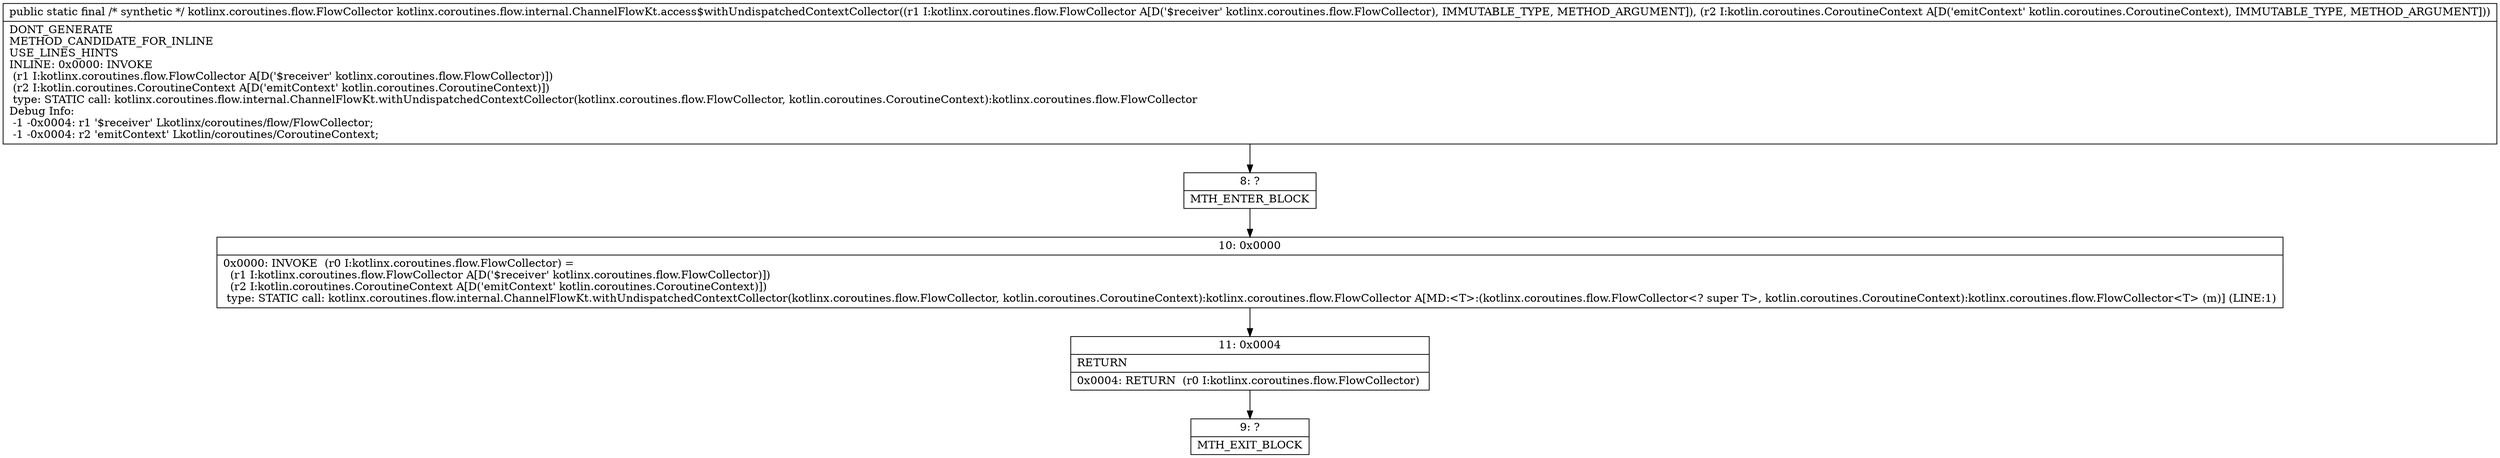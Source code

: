 digraph "CFG forkotlinx.coroutines.flow.internal.ChannelFlowKt.access$withUndispatchedContextCollector(Lkotlinx\/coroutines\/flow\/FlowCollector;Lkotlin\/coroutines\/CoroutineContext;)Lkotlinx\/coroutines\/flow\/FlowCollector;" {
Node_8 [shape=record,label="{8\:\ ?|MTH_ENTER_BLOCK\l}"];
Node_10 [shape=record,label="{10\:\ 0x0000|0x0000: INVOKE  (r0 I:kotlinx.coroutines.flow.FlowCollector) = \l  (r1 I:kotlinx.coroutines.flow.FlowCollector A[D('$receiver' kotlinx.coroutines.flow.FlowCollector)])\l  (r2 I:kotlin.coroutines.CoroutineContext A[D('emitContext' kotlin.coroutines.CoroutineContext)])\l type: STATIC call: kotlinx.coroutines.flow.internal.ChannelFlowKt.withUndispatchedContextCollector(kotlinx.coroutines.flow.FlowCollector, kotlin.coroutines.CoroutineContext):kotlinx.coroutines.flow.FlowCollector A[MD:\<T\>:(kotlinx.coroutines.flow.FlowCollector\<? super T\>, kotlin.coroutines.CoroutineContext):kotlinx.coroutines.flow.FlowCollector\<T\> (m)] (LINE:1)\l}"];
Node_11 [shape=record,label="{11\:\ 0x0004|RETURN\l|0x0004: RETURN  (r0 I:kotlinx.coroutines.flow.FlowCollector) \l}"];
Node_9 [shape=record,label="{9\:\ ?|MTH_EXIT_BLOCK\l}"];
MethodNode[shape=record,label="{public static final \/* synthetic *\/ kotlinx.coroutines.flow.FlowCollector kotlinx.coroutines.flow.internal.ChannelFlowKt.access$withUndispatchedContextCollector((r1 I:kotlinx.coroutines.flow.FlowCollector A[D('$receiver' kotlinx.coroutines.flow.FlowCollector), IMMUTABLE_TYPE, METHOD_ARGUMENT]), (r2 I:kotlin.coroutines.CoroutineContext A[D('emitContext' kotlin.coroutines.CoroutineContext), IMMUTABLE_TYPE, METHOD_ARGUMENT]))  | DONT_GENERATE\lMETHOD_CANDIDATE_FOR_INLINE\lUSE_LINES_HINTS\lINLINE: 0x0000: INVOKE  \l  (r1 I:kotlinx.coroutines.flow.FlowCollector A[D('$receiver' kotlinx.coroutines.flow.FlowCollector)])\l  (r2 I:kotlin.coroutines.CoroutineContext A[D('emitContext' kotlin.coroutines.CoroutineContext)])\l type: STATIC call: kotlinx.coroutines.flow.internal.ChannelFlowKt.withUndispatchedContextCollector(kotlinx.coroutines.flow.FlowCollector, kotlin.coroutines.CoroutineContext):kotlinx.coroutines.flow.FlowCollector\lDebug Info:\l  \-1 \-0x0004: r1 '$receiver' Lkotlinx\/coroutines\/flow\/FlowCollector;\l  \-1 \-0x0004: r2 'emitContext' Lkotlin\/coroutines\/CoroutineContext;\l}"];
MethodNode -> Node_8;Node_8 -> Node_10;
Node_10 -> Node_11;
Node_11 -> Node_9;
}

